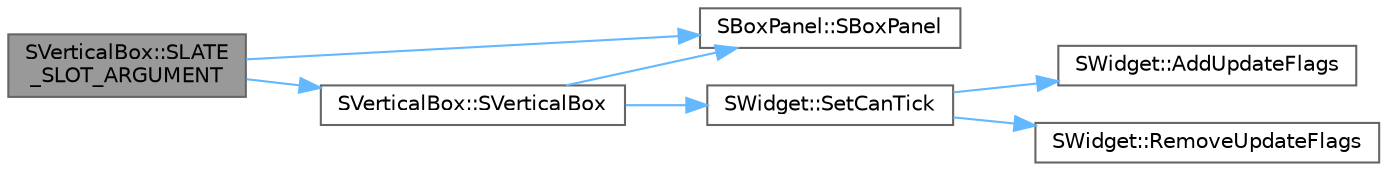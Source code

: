 digraph "SVerticalBox::SLATE_SLOT_ARGUMENT"
{
 // INTERACTIVE_SVG=YES
 // LATEX_PDF_SIZE
  bgcolor="transparent";
  edge [fontname=Helvetica,fontsize=10,labelfontname=Helvetica,labelfontsize=10];
  node [fontname=Helvetica,fontsize=10,shape=box,height=0.2,width=0.4];
  rankdir="LR";
  Node1 [id="Node000001",label="SVerticalBox::SLATE\l_SLOT_ARGUMENT",height=0.2,width=0.4,color="gray40", fillcolor="grey60", style="filled", fontcolor="black",tooltip=" "];
  Node1 -> Node2 [id="edge1_Node000001_Node000002",color="steelblue1",style="solid",tooltip=" "];
  Node2 [id="Node000002",label="SBoxPanel::SBoxPanel",height=0.2,width=0.4,color="grey40", fillcolor="white", style="filled",URL="$d2/da8/classSBoxPanel.html#a186b9b41230f9b42ad70814de404f2c1",tooltip=" "];
  Node1 -> Node3 [id="edge2_Node000001_Node000003",color="steelblue1",style="solid",tooltip=" "];
  Node3 [id="Node000003",label="SVerticalBox::SVerticalBox",height=0.2,width=0.4,color="grey40", fillcolor="white", style="filled",URL="$d9/d45/classSVerticalBox.html#a0c31fa7a82301dab35ca9f81e37fa95c",tooltip=" "];
  Node3 -> Node2 [id="edge3_Node000003_Node000002",color="steelblue1",style="solid",tooltip=" "];
  Node3 -> Node4 [id="edge4_Node000003_Node000004",color="steelblue1",style="solid",tooltip=" "];
  Node4 [id="Node000004",label="SWidget::SetCanTick",height=0.2,width=0.4,color="grey40", fillcolor="white", style="filled",URL="$dd/de2/classSWidget.html#a9c999a9cc707c6b4a3aa4f6deed8d292",tooltip=" "];
  Node4 -> Node5 [id="edge5_Node000004_Node000005",color="steelblue1",style="solid",tooltip=" "];
  Node5 [id="Node000005",label="SWidget::AddUpdateFlags",height=0.2,width=0.4,color="grey40", fillcolor="white", style="filled",URL="$dd/de2/classSWidget.html#abb0ab3c5aba5affb20245f01ba0b6ef5",tooltip=" "];
  Node4 -> Node6 [id="edge6_Node000004_Node000006",color="steelblue1",style="solid",tooltip=" "];
  Node6 [id="Node000006",label="SWidget::RemoveUpdateFlags",height=0.2,width=0.4,color="grey40", fillcolor="white", style="filled",URL="$dd/de2/classSWidget.html#ac64119059985270c811c39d8e46c5323",tooltip=" "];
}
